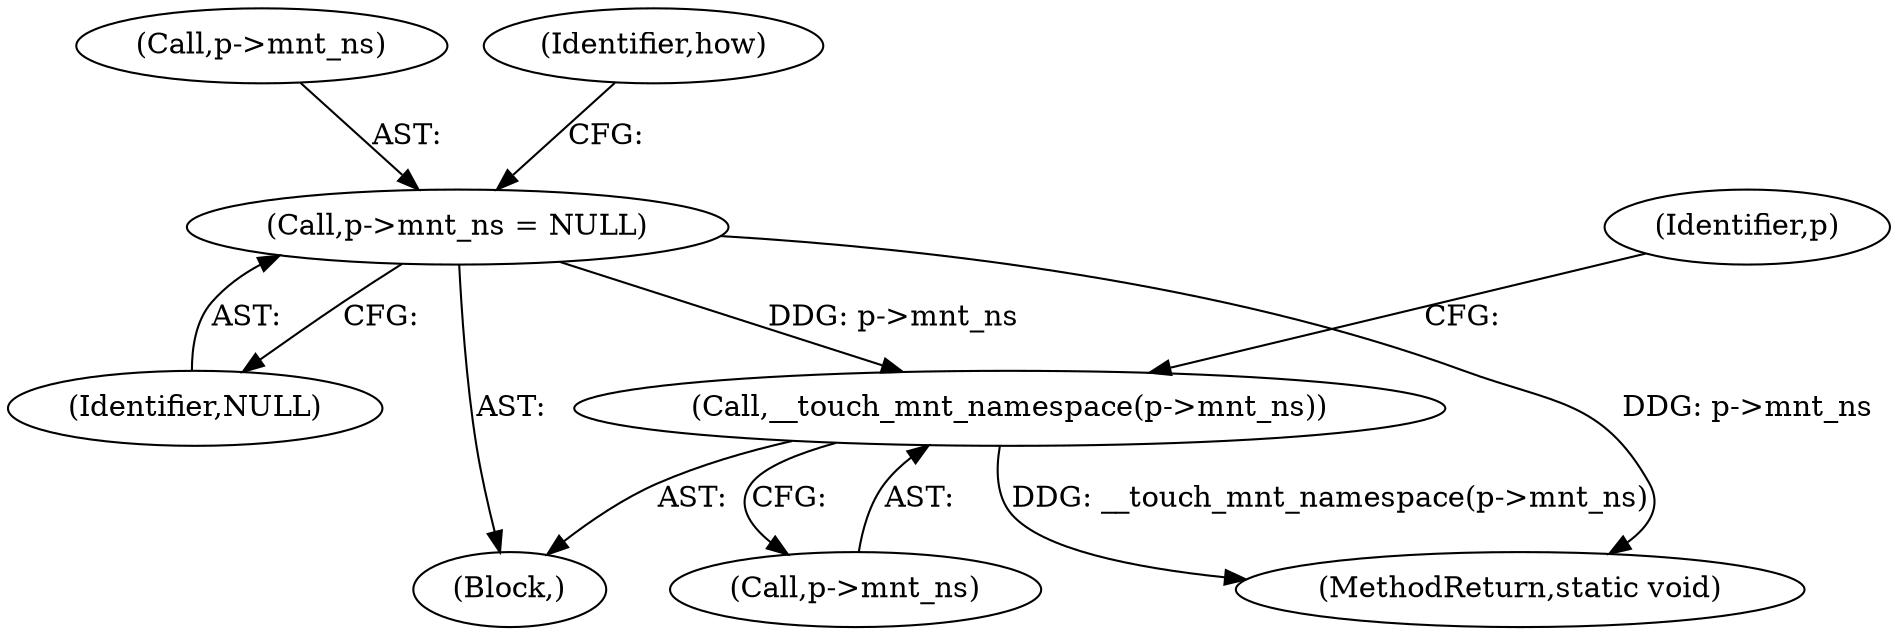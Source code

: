 digraph "0_linux_e0c9c0afd2fc958ffa34b697972721d81df8a56f_0@pointer" {
"1000172" [label="(Call,__touch_mnt_namespace(p->mnt_ns))"];
"1000176" [label="(Call,p->mnt_ns = NULL)"];
"1000180" [label="(Identifier,NULL)"];
"1000177" [label="(Call,p->mnt_ns)"];
"1000245" [label="(MethodReturn,static void)"];
"1000160" [label="(Block,)"];
"1000183" [label="(Identifier,how)"];
"1000173" [label="(Call,p->mnt_ns)"];
"1000176" [label="(Call,p->mnt_ns = NULL)"];
"1000172" [label="(Call,__touch_mnt_namespace(p->mnt_ns))"];
"1000178" [label="(Identifier,p)"];
"1000172" -> "1000160"  [label="AST: "];
"1000172" -> "1000173"  [label="CFG: "];
"1000173" -> "1000172"  [label="AST: "];
"1000178" -> "1000172"  [label="CFG: "];
"1000172" -> "1000245"  [label="DDG: __touch_mnt_namespace(p->mnt_ns)"];
"1000176" -> "1000172"  [label="DDG: p->mnt_ns"];
"1000176" -> "1000160"  [label="AST: "];
"1000176" -> "1000180"  [label="CFG: "];
"1000177" -> "1000176"  [label="AST: "];
"1000180" -> "1000176"  [label="AST: "];
"1000183" -> "1000176"  [label="CFG: "];
"1000176" -> "1000245"  [label="DDG: p->mnt_ns"];
}
